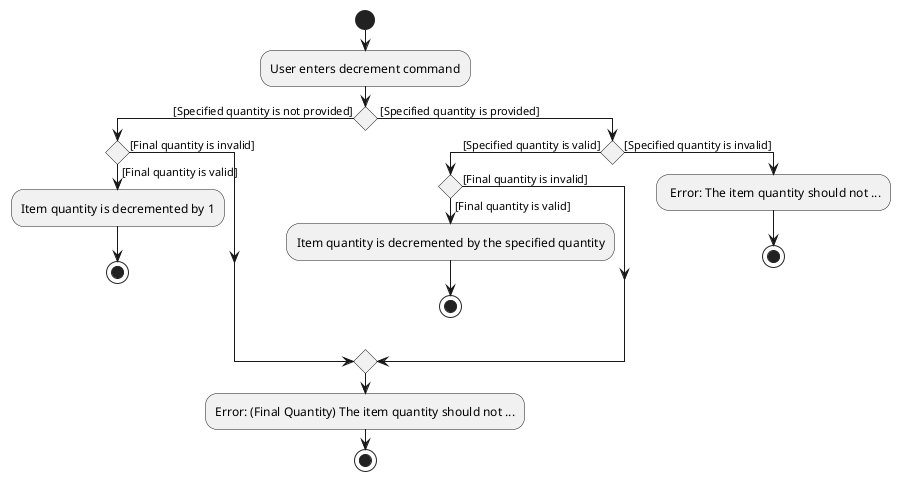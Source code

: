 @startuml
!pragma useVerticalIf on
start
:User enters decrement command;
if () then ([Specified quantity is not provided])
    if () then ([Final quantity is valid])
        :Item quantity is decremented by 1;
        stop
    else ([Final quantity is invalid])
    endif
else ( [Specified quantity is provided])
    if () then ([Specified quantity is valid])
        if () then ([Final quantity is valid])
            :Item quantity is decremented by the specified quantity;
            stop
        else ([Final quantity is invalid])
        endif
    else ([Specified quantity is invalid])
        : Error: The item quantity should not ...;
        stop
    endif
endif
:Error: (Final Quantity) The item quantity should not ...;
stop
@enduml
